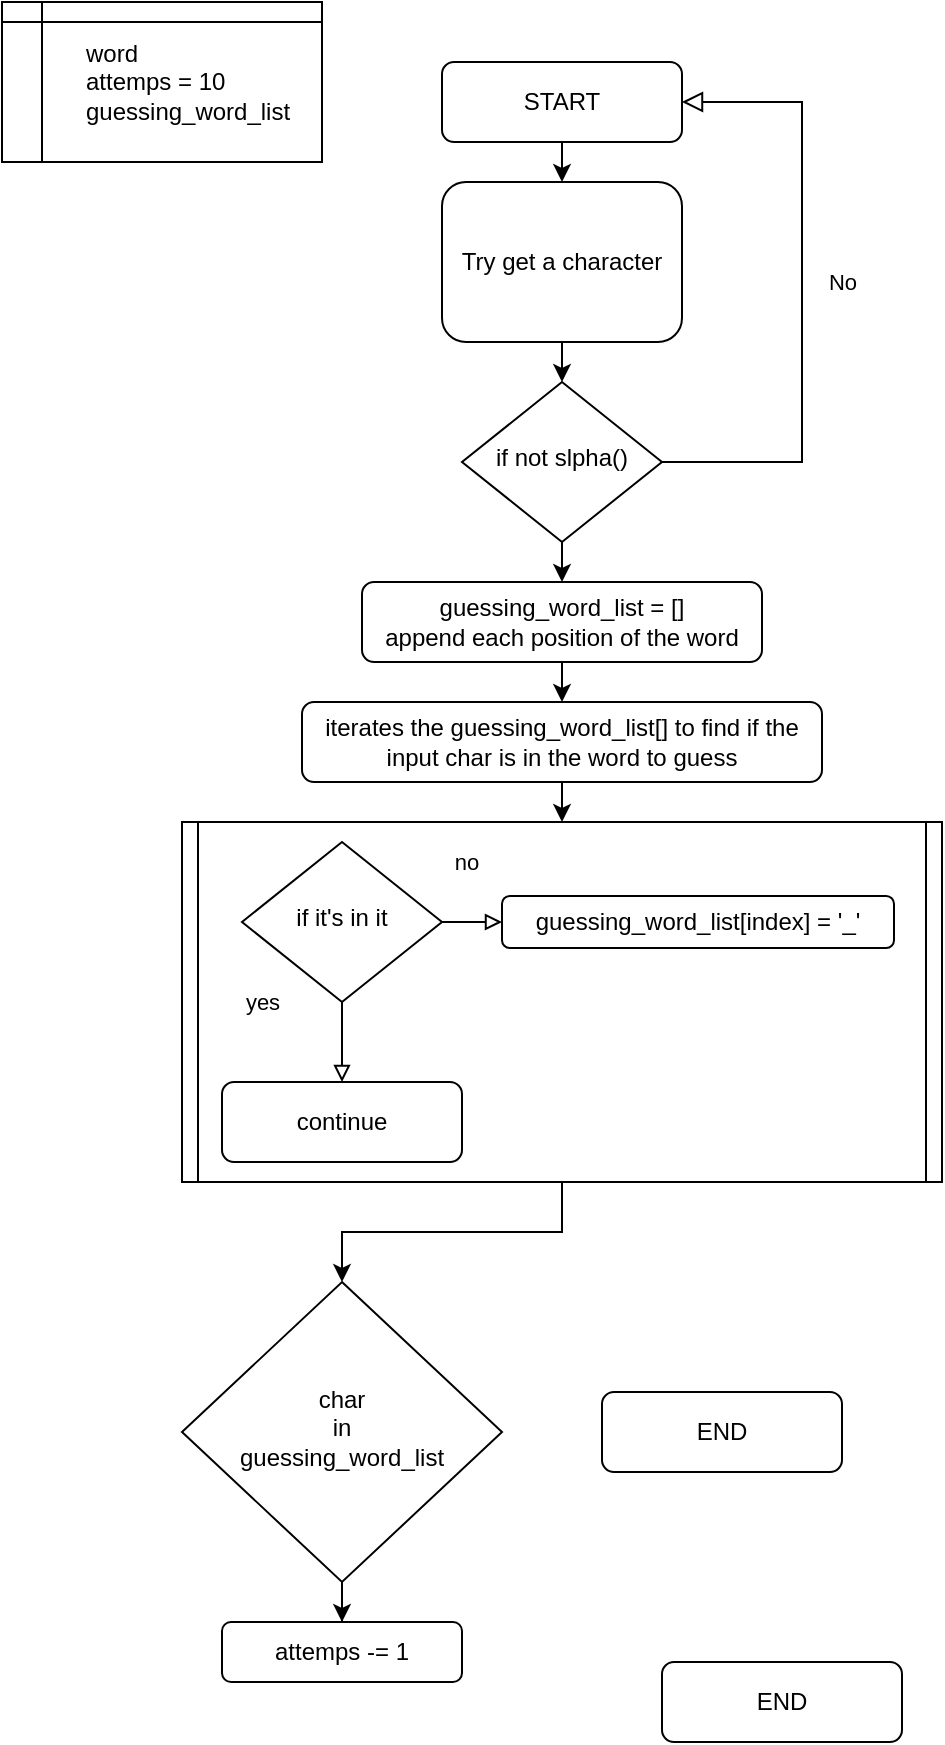 <mxfile version="17.4.2" type="device"><diagram id="C5RBs43oDa-KdzZeNtuy" name="Page-1"><mxGraphModel dx="1106" dy="742" grid="1" gridSize="10" guides="1" tooltips="1" connect="1" arrows="1" fold="1" page="1" pageScale="1" pageWidth="827" pageHeight="1169" math="0" shadow="0"><root><mxCell id="WIyWlLk6GJQsqaUBKTNV-0"/><mxCell id="WIyWlLk6GJQsqaUBKTNV-1" parent="WIyWlLk6GJQsqaUBKTNV-0"/><mxCell id="ImqIinpri7S4tzA7u-VC-1" style="edgeStyle=orthogonalEdgeStyle;rounded=0;orthogonalLoop=1;jettySize=auto;html=1;exitX=0.5;exitY=1;exitDx=0;exitDy=0;entryX=0.5;entryY=0;entryDx=0;entryDy=0;" parent="WIyWlLk6GJQsqaUBKTNV-1" source="WIyWlLk6GJQsqaUBKTNV-3" target="ImqIinpri7S4tzA7u-VC-0" edge="1"><mxGeometry relative="1" as="geometry"/></mxCell><mxCell id="WIyWlLk6GJQsqaUBKTNV-3" value="START" style="rounded=1;whiteSpace=wrap;html=1;fontSize=12;glass=0;strokeWidth=1;shadow=0;" parent="WIyWlLk6GJQsqaUBKTNV-1" vertex="1"><mxGeometry x="270" y="80" width="120" height="40" as="geometry"/></mxCell><mxCell id="WIyWlLk6GJQsqaUBKTNV-5" value="No" style="edgeStyle=orthogonalEdgeStyle;rounded=0;html=1;jettySize=auto;orthogonalLoop=1;fontSize=11;endArrow=block;endFill=0;endSize=8;strokeWidth=1;shadow=0;labelBackgroundColor=none;entryX=1;entryY=0.5;entryDx=0;entryDy=0;" parent="WIyWlLk6GJQsqaUBKTNV-1" source="WIyWlLk6GJQsqaUBKTNV-6" target="WIyWlLk6GJQsqaUBKTNV-3" edge="1"><mxGeometry x="0.032" y="-20" relative="1" as="geometry"><mxPoint as="offset"/><mxPoint x="440" y="100" as="targetPoint"/><Array as="points"><mxPoint x="450" y="280"/><mxPoint x="450" y="100"/></Array></mxGeometry></mxCell><mxCell id="ImqIinpri7S4tzA7u-VC-29" style="edgeStyle=orthogonalEdgeStyle;rounded=0;orthogonalLoop=1;jettySize=auto;html=1;exitX=0.5;exitY=1;exitDx=0;exitDy=0;entryX=0.5;entryY=0;entryDx=0;entryDy=0;labelBackgroundColor=default;endArrow=classic;endFill=1;" parent="WIyWlLk6GJQsqaUBKTNV-1" source="WIyWlLk6GJQsqaUBKTNV-6" target="ImqIinpri7S4tzA7u-VC-5" edge="1"><mxGeometry relative="1" as="geometry"/></mxCell><mxCell id="WIyWlLk6GJQsqaUBKTNV-6" value="if not slpha()" style="rhombus;whiteSpace=wrap;html=1;shadow=0;fontFamily=Helvetica;fontSize=12;align=center;strokeWidth=1;spacing=6;spacingTop=-4;" parent="WIyWlLk6GJQsqaUBKTNV-1" vertex="1"><mxGeometry x="280" y="240" width="100" height="80" as="geometry"/></mxCell><mxCell id="WIyWlLk6GJQsqaUBKTNV-11" value="END" style="rounded=1;whiteSpace=wrap;html=1;fontSize=12;glass=0;strokeWidth=1;shadow=0;" parent="WIyWlLk6GJQsqaUBKTNV-1" vertex="1"><mxGeometry x="380" y="880" width="120" height="40" as="geometry"/></mxCell><mxCell id="ImqIinpri7S4tzA7u-VC-2" style="edgeStyle=orthogonalEdgeStyle;rounded=0;orthogonalLoop=1;jettySize=auto;html=1;exitX=0.5;exitY=1;exitDx=0;exitDy=0;entryX=0.5;entryY=0;entryDx=0;entryDy=0;" parent="WIyWlLk6GJQsqaUBKTNV-1" source="ImqIinpri7S4tzA7u-VC-0" target="WIyWlLk6GJQsqaUBKTNV-6" edge="1"><mxGeometry relative="1" as="geometry"/></mxCell><mxCell id="ImqIinpri7S4tzA7u-VC-0" value="Try get a character" style="rounded=1;whiteSpace=wrap;html=1;fontSize=12;glass=0;strokeWidth=1;shadow=0;" parent="WIyWlLk6GJQsqaUBKTNV-1" vertex="1"><mxGeometry x="270" y="140" width="120" height="80" as="geometry"/></mxCell><mxCell id="ImqIinpri7S4tzA7u-VC-7" style="edgeStyle=orthogonalEdgeStyle;rounded=0;orthogonalLoop=1;jettySize=auto;html=1;exitX=0.5;exitY=1;exitDx=0;exitDy=0;entryX=0.5;entryY=0;entryDx=0;entryDy=0;" parent="WIyWlLk6GJQsqaUBKTNV-1" source="ImqIinpri7S4tzA7u-VC-5" target="ImqIinpri7S4tzA7u-VC-6" edge="1"><mxGeometry relative="1" as="geometry"/></mxCell><mxCell id="ImqIinpri7S4tzA7u-VC-5" value="guessing_word_list = []&lt;br&gt;append each position of the word" style="rounded=1;whiteSpace=wrap;html=1;fontSize=12;glass=0;strokeWidth=1;shadow=0;" parent="WIyWlLk6GJQsqaUBKTNV-1" vertex="1"><mxGeometry x="230" y="340" width="200" height="40" as="geometry"/></mxCell><mxCell id="ImqIinpri7S4tzA7u-VC-27" style="edgeStyle=orthogonalEdgeStyle;rounded=0;orthogonalLoop=1;jettySize=auto;html=1;exitX=0.5;exitY=1;exitDx=0;exitDy=0;entryX=0.5;entryY=0;entryDx=0;entryDy=0;labelBackgroundColor=default;endArrow=classic;endFill=1;" parent="WIyWlLk6GJQsqaUBKTNV-1" source="ImqIinpri7S4tzA7u-VC-6" target="ImqIinpri7S4tzA7u-VC-25" edge="1"><mxGeometry relative="1" as="geometry"/></mxCell><mxCell id="ImqIinpri7S4tzA7u-VC-6" value="iterates the guessing_word_list[] to find if the input char is in the word to guess" style="rounded=1;whiteSpace=wrap;html=1;fontSize=12;glass=0;strokeWidth=1;shadow=0;" parent="WIyWlLk6GJQsqaUBKTNV-1" vertex="1"><mxGeometry x="200" y="400" width="260" height="40" as="geometry"/></mxCell><mxCell id="ImqIinpri7S4tzA7u-VC-30" value="" style="group" parent="WIyWlLk6GJQsqaUBKTNV-1" vertex="1" connectable="0"><mxGeometry x="140" y="460" width="380" height="180" as="geometry"/></mxCell><mxCell id="ImqIinpri7S4tzA7u-VC-25" value="" style="shape=process;whiteSpace=wrap;html=1;backgroundOutline=1;size=0.022;" parent="ImqIinpri7S4tzA7u-VC-30" vertex="1"><mxGeometry width="380" height="180" as="geometry"/></mxCell><mxCell id="ImqIinpri7S4tzA7u-VC-11" value="continue" style="rounded=1;whiteSpace=wrap;html=1;fontSize=12;glass=0;strokeWidth=1;shadow=0;" parent="ImqIinpri7S4tzA7u-VC-30" vertex="1"><mxGeometry x="20" y="130" width="120" height="40" as="geometry"/></mxCell><mxCell id="ImqIinpri7S4tzA7u-VC-12" value="guessing_word_list[index] = '_'" style="rounded=1;whiteSpace=wrap;html=1;fontSize=12;glass=0;strokeWidth=1;shadow=0;" parent="ImqIinpri7S4tzA7u-VC-30" vertex="1"><mxGeometry x="160" y="37" width="196" height="26" as="geometry"/></mxCell><mxCell id="ImqIinpri7S4tzA7u-VC-22" value="no" style="edgeStyle=orthogonalEdgeStyle;rounded=0;orthogonalLoop=1;jettySize=auto;html=1;labelBackgroundColor=default;endArrow=block;endFill=0;" parent="ImqIinpri7S4tzA7u-VC-30" source="ImqIinpri7S4tzA7u-VC-21" target="ImqIinpri7S4tzA7u-VC-12" edge="1"><mxGeometry x="0.286" y="30" relative="1" as="geometry"><mxPoint as="offset"/></mxGeometry></mxCell><mxCell id="ImqIinpri7S4tzA7u-VC-23" value="yes" style="edgeStyle=orthogonalEdgeStyle;rounded=0;orthogonalLoop=1;jettySize=auto;html=1;labelBackgroundColor=default;endArrow=block;endFill=0;" parent="ImqIinpri7S4tzA7u-VC-30" source="ImqIinpri7S4tzA7u-VC-21" target="ImqIinpri7S4tzA7u-VC-11" edge="1"><mxGeometry x="-1" y="-40" relative="1" as="geometry"><mxPoint as="offset"/></mxGeometry></mxCell><mxCell id="ImqIinpri7S4tzA7u-VC-21" value="if it's in it" style="rhombus;whiteSpace=wrap;html=1;shadow=0;fontFamily=Helvetica;fontSize=12;align=center;strokeWidth=1;spacing=6;spacingTop=-4;" parent="ImqIinpri7S4tzA7u-VC-30" vertex="1"><mxGeometry x="30" y="10" width="100" height="80" as="geometry"/></mxCell><mxCell id="ImqIinpri7S4tzA7u-VC-35" value="" style="edgeStyle=orthogonalEdgeStyle;rounded=0;orthogonalLoop=1;jettySize=auto;html=1;labelBackgroundColor=default;endArrow=classic;endFill=1;" parent="WIyWlLk6GJQsqaUBKTNV-1" source="ImqIinpri7S4tzA7u-VC-31" target="ImqIinpri7S4tzA7u-VC-34" edge="1"><mxGeometry relative="1" as="geometry"/></mxCell><mxCell id="ImqIinpri7S4tzA7u-VC-31" value="char&lt;br&gt;in&lt;br&gt;guessing_word_list" style="rhombus;whiteSpace=wrap;html=1;shadow=0;fontFamily=Helvetica;fontSize=12;align=center;strokeWidth=1;spacing=6;spacingTop=-4;" parent="WIyWlLk6GJQsqaUBKTNV-1" vertex="1"><mxGeometry x="140" y="690" width="160" height="150" as="geometry"/></mxCell><mxCell id="ImqIinpri7S4tzA7u-VC-32" value="" style="edgeStyle=orthogonalEdgeStyle;rounded=0;orthogonalLoop=1;jettySize=auto;html=1;labelBackgroundColor=default;endArrow=classic;endFill=1;" parent="WIyWlLk6GJQsqaUBKTNV-1" source="ImqIinpri7S4tzA7u-VC-25" target="ImqIinpri7S4tzA7u-VC-31" edge="1"><mxGeometry relative="1" as="geometry"/></mxCell><mxCell id="ImqIinpri7S4tzA7u-VC-34" value="attemps -= 1" style="rounded=1;whiteSpace=wrap;html=1;fontSize=12;glass=0;strokeWidth=1;shadow=0;" parent="WIyWlLk6GJQsqaUBKTNV-1" vertex="1"><mxGeometry x="160" y="860" width="120" height="30" as="geometry"/></mxCell><mxCell id="ImqIinpri7S4tzA7u-VC-36" value="END" style="rounded=1;whiteSpace=wrap;html=1;fontSize=12;glass=0;strokeWidth=1;shadow=0;" parent="WIyWlLk6GJQsqaUBKTNV-1" vertex="1"><mxGeometry x="350" y="745" width="120" height="40" as="geometry"/></mxCell><mxCell id="ImqIinpri7S4tzA7u-VC-37" value="&lt;blockquote style=&quot;margin: 0 0 0 40px ; border: none ; padding: 0px&quot;&gt;word&lt;br&gt;attemps = 10&lt;br&gt;guessing_word_list&lt;/blockquote&gt;" style="shape=internalStorage;whiteSpace=wrap;html=1;backgroundOutline=1;align=left;dx=20;dy=10;" parent="WIyWlLk6GJQsqaUBKTNV-1" vertex="1"><mxGeometry x="50" y="50" width="160" height="80" as="geometry"/></mxCell></root></mxGraphModel></diagram></mxfile>